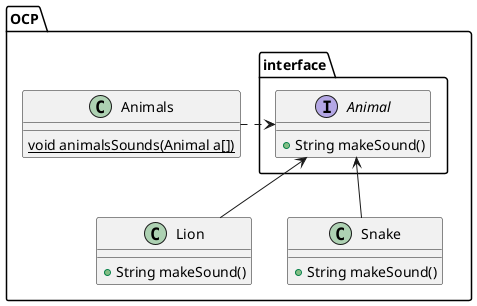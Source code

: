 @startuml OCP 
package OCP {
  package interface {
    interface Animal {
      + String makeSound()
    }
  }

  class Lion {
    + String makeSound()
  }

  class Snake {
    + String makeSound()
  }

  class Animals {
    {static} void animalsSounds(Animal a[])
  }

  Animal <-- Lion
  Animal <-- Snake
  Animal <..left Animals
}

@enduml